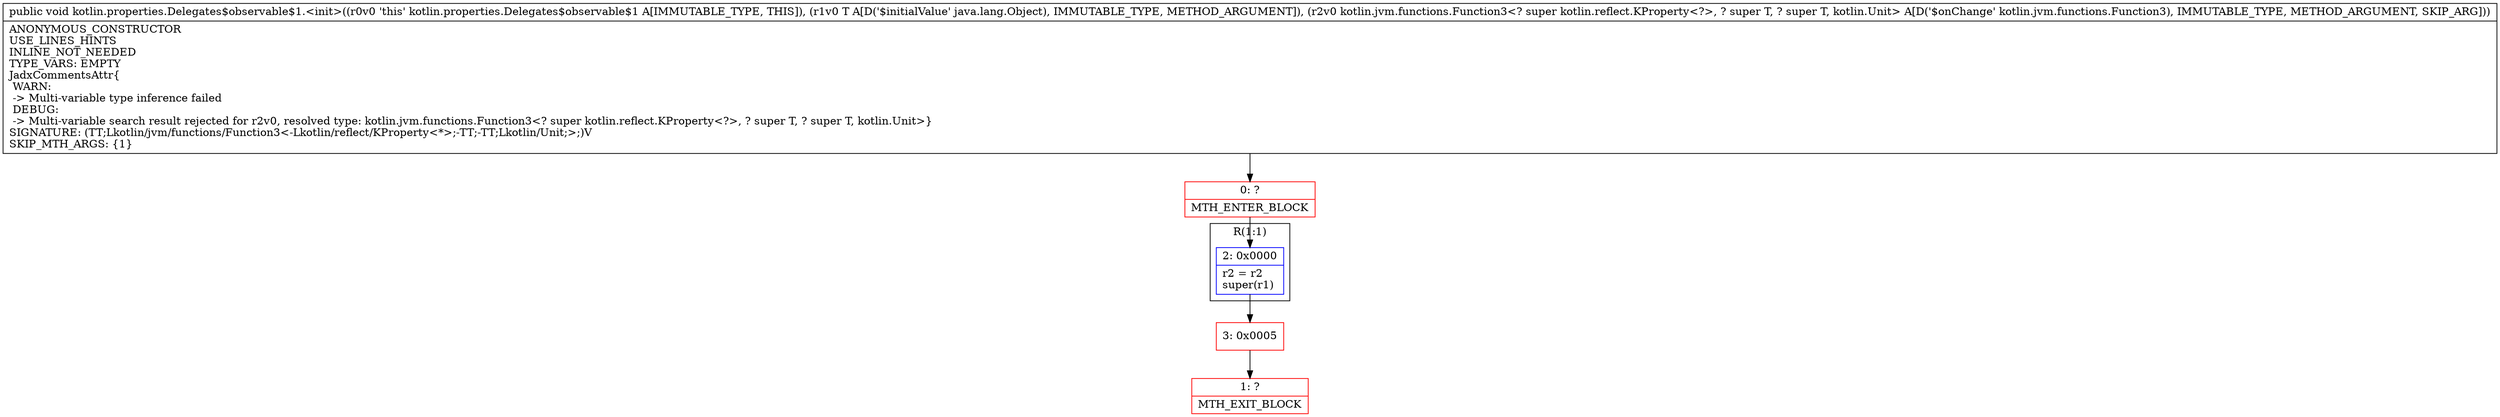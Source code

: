 digraph "CFG forkotlin.properties.Delegates$observable$1.\<init\>(Ljava\/lang\/Object;Lkotlin\/jvm\/functions\/Function3;)V" {
subgraph cluster_Region_1779954159 {
label = "R(1:1)";
node [shape=record,color=blue];
Node_2 [shape=record,label="{2\:\ 0x0000|r2 = r2\lsuper(r1)\l}"];
}
Node_0 [shape=record,color=red,label="{0\:\ ?|MTH_ENTER_BLOCK\l}"];
Node_3 [shape=record,color=red,label="{3\:\ 0x0005}"];
Node_1 [shape=record,color=red,label="{1\:\ ?|MTH_EXIT_BLOCK\l}"];
MethodNode[shape=record,label="{public void kotlin.properties.Delegates$observable$1.\<init\>((r0v0 'this' kotlin.properties.Delegates$observable$1 A[IMMUTABLE_TYPE, THIS]), (r1v0 T A[D('$initialValue' java.lang.Object), IMMUTABLE_TYPE, METHOD_ARGUMENT]), (r2v0 kotlin.jvm.functions.Function3\<? super kotlin.reflect.KProperty\<?\>, ? super T, ? super T, kotlin.Unit\> A[D('$onChange' kotlin.jvm.functions.Function3), IMMUTABLE_TYPE, METHOD_ARGUMENT, SKIP_ARG]))  | ANONYMOUS_CONSTRUCTOR\lUSE_LINES_HINTS\lINLINE_NOT_NEEDED\lTYPE_VARS: EMPTY\lJadxCommentsAttr\{\l WARN: \l \-\> Multi\-variable type inference failed\l DEBUG: \l \-\> Multi\-variable search result rejected for r2v0, resolved type: kotlin.jvm.functions.Function3\<? super kotlin.reflect.KProperty\<?\>, ? super T, ? super T, kotlin.Unit\>\}\lSIGNATURE: (TT;Lkotlin\/jvm\/functions\/Function3\<\-Lkotlin\/reflect\/KProperty\<*\>;\-TT;\-TT;Lkotlin\/Unit;\>;)V\lSKIP_MTH_ARGS: \{1\}\l}"];
MethodNode -> Node_0;Node_2 -> Node_3;
Node_0 -> Node_2;
Node_3 -> Node_1;
}

